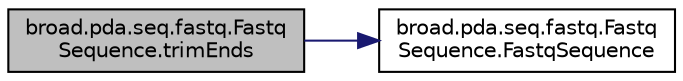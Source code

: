 digraph "broad.pda.seq.fastq.FastqSequence.trimEnds"
{
  edge [fontname="Helvetica",fontsize="10",labelfontname="Helvetica",labelfontsize="10"];
  node [fontname="Helvetica",fontsize="10",shape=record];
  rankdir="LR";
  Node1 [label="broad.pda.seq.fastq.Fastq\lSequence.trimEnds",height=0.2,width=0.4,color="black", fillcolor="grey75", style="filled" fontcolor="black"];
  Node1 -> Node2 [color="midnightblue",fontsize="10",style="solid"];
  Node2 [label="broad.pda.seq.fastq.Fastq\lSequence.FastqSequence",height=0.2,width=0.4,color="black", fillcolor="white", style="filled",URL="$classbroad_1_1pda_1_1seq_1_1fastq_1_1_fastq_sequence.html#a425b7f3bcef700125d1e1b429c1a44c4"];
}
